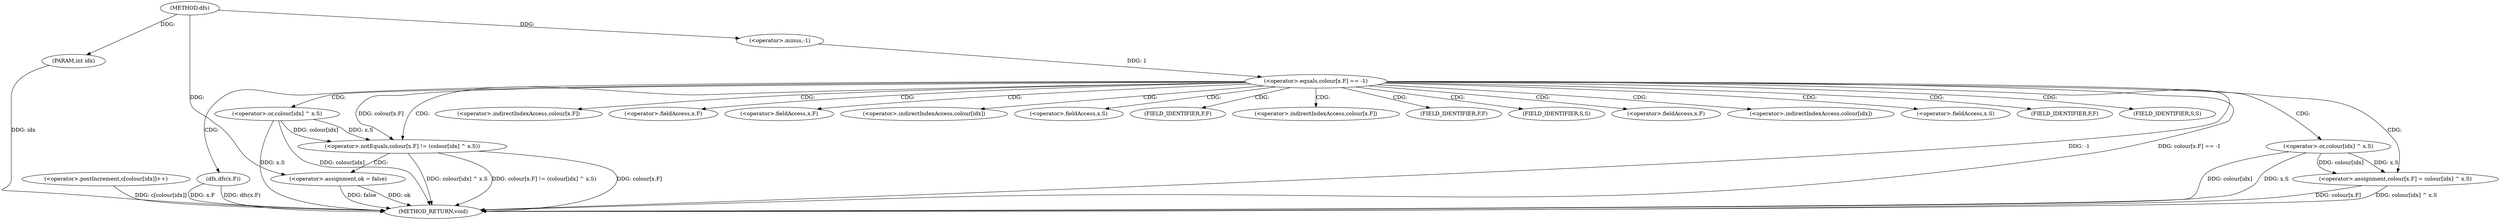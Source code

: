 digraph "dfs" {  
"1000106" [label = "(METHOD,dfs)" ]
"1000163" [label = "(METHOD_RETURN,void)" ]
"1000107" [label = "(PARAM,int idx)" ]
"1000109" [label = "(<operator>.postIncrement,c[colour[idx]]++)" ]
"1000118" [label = "(<operator>.equals,colour[x.F] == -1)" ]
"1000127" [label = "(<operator>.assignment,colour[x.F] = colour[idx] ^ x.S)" ]
"1000140" [label = "(dfs,dfs(x.F))" ]
"1000124" [label = "(<operator>.minus,-1)" ]
"1000146" [label = "(<operator>.notEquals,colour[x.F] != (colour[idx] ^ x.S))" ]
"1000133" [label = "(<operator>.or,colour[idx] ^ x.S)" ]
"1000160" [label = "(<operator>.assignment,ok = false)" ]
"1000152" [label = "(<operator>.or,colour[idx] ^ x.S)" ]
"1000128" [label = "(<operator>.indirectIndexAccess,colour[x.F])" ]
"1000141" [label = "(<operator>.fieldAccess,x.F)" ]
"1000130" [label = "(<operator>.fieldAccess,x.F)" ]
"1000134" [label = "(<operator>.indirectIndexAccess,colour[idx])" ]
"1000137" [label = "(<operator>.fieldAccess,x.S)" ]
"1000143" [label = "(FIELD_IDENTIFIER,F,F)" ]
"1000147" [label = "(<operator>.indirectIndexAccess,colour[x.F])" ]
"1000132" [label = "(FIELD_IDENTIFIER,F,F)" ]
"1000139" [label = "(FIELD_IDENTIFIER,S,S)" ]
"1000149" [label = "(<operator>.fieldAccess,x.F)" ]
"1000153" [label = "(<operator>.indirectIndexAccess,colour[idx])" ]
"1000156" [label = "(<operator>.fieldAccess,x.S)" ]
"1000151" [label = "(FIELD_IDENTIFIER,F,F)" ]
"1000158" [label = "(FIELD_IDENTIFIER,S,S)" ]
  "1000107" -> "1000163"  [ label = "DDG: idx"] 
  "1000109" -> "1000163"  [ label = "DDG: c[colour[idx]]"] 
  "1000118" -> "1000163"  [ label = "DDG: -1"] 
  "1000118" -> "1000163"  [ label = "DDG: colour[x.F] == -1"] 
  "1000146" -> "1000163"  [ label = "DDG: colour[x.F]"] 
  "1000152" -> "1000163"  [ label = "DDG: colour[idx]"] 
  "1000152" -> "1000163"  [ label = "DDG: x.S"] 
  "1000146" -> "1000163"  [ label = "DDG: colour[idx] ^ x.S"] 
  "1000146" -> "1000163"  [ label = "DDG: colour[x.F] != (colour[idx] ^ x.S)"] 
  "1000160" -> "1000163"  [ label = "DDG: false"] 
  "1000127" -> "1000163"  [ label = "DDG: colour[x.F]"] 
  "1000133" -> "1000163"  [ label = "DDG: colour[idx]"] 
  "1000133" -> "1000163"  [ label = "DDG: x.S"] 
  "1000127" -> "1000163"  [ label = "DDG: colour[idx] ^ x.S"] 
  "1000140" -> "1000163"  [ label = "DDG: x.F"] 
  "1000140" -> "1000163"  [ label = "DDG: dfs(x.F)"] 
  "1000160" -> "1000163"  [ label = "DDG: ok"] 
  "1000106" -> "1000107"  [ label = "DDG: "] 
  "1000124" -> "1000118"  [ label = "DDG: 1"] 
  "1000133" -> "1000127"  [ label = "DDG: x.S"] 
  "1000133" -> "1000127"  [ label = "DDG: colour[idx]"] 
  "1000106" -> "1000124"  [ label = "DDG: "] 
  "1000118" -> "1000146"  [ label = "DDG: colour[x.F]"] 
  "1000152" -> "1000146"  [ label = "DDG: x.S"] 
  "1000152" -> "1000146"  [ label = "DDG: colour[idx]"] 
  "1000106" -> "1000160"  [ label = "DDG: "] 
  "1000118" -> "1000153"  [ label = "CDG: "] 
  "1000118" -> "1000143"  [ label = "CDG: "] 
  "1000118" -> "1000127"  [ label = "CDG: "] 
  "1000118" -> "1000158"  [ label = "CDG: "] 
  "1000118" -> "1000132"  [ label = "CDG: "] 
  "1000118" -> "1000128"  [ label = "CDG: "] 
  "1000118" -> "1000137"  [ label = "CDG: "] 
  "1000118" -> "1000156"  [ label = "CDG: "] 
  "1000118" -> "1000141"  [ label = "CDG: "] 
  "1000118" -> "1000147"  [ label = "CDG: "] 
  "1000118" -> "1000151"  [ label = "CDG: "] 
  "1000118" -> "1000152"  [ label = "CDG: "] 
  "1000118" -> "1000130"  [ label = "CDG: "] 
  "1000118" -> "1000139"  [ label = "CDG: "] 
  "1000118" -> "1000133"  [ label = "CDG: "] 
  "1000118" -> "1000146"  [ label = "CDG: "] 
  "1000118" -> "1000149"  [ label = "CDG: "] 
  "1000118" -> "1000140"  [ label = "CDG: "] 
  "1000118" -> "1000134"  [ label = "CDG: "] 
  "1000146" -> "1000160"  [ label = "CDG: "] 
}
